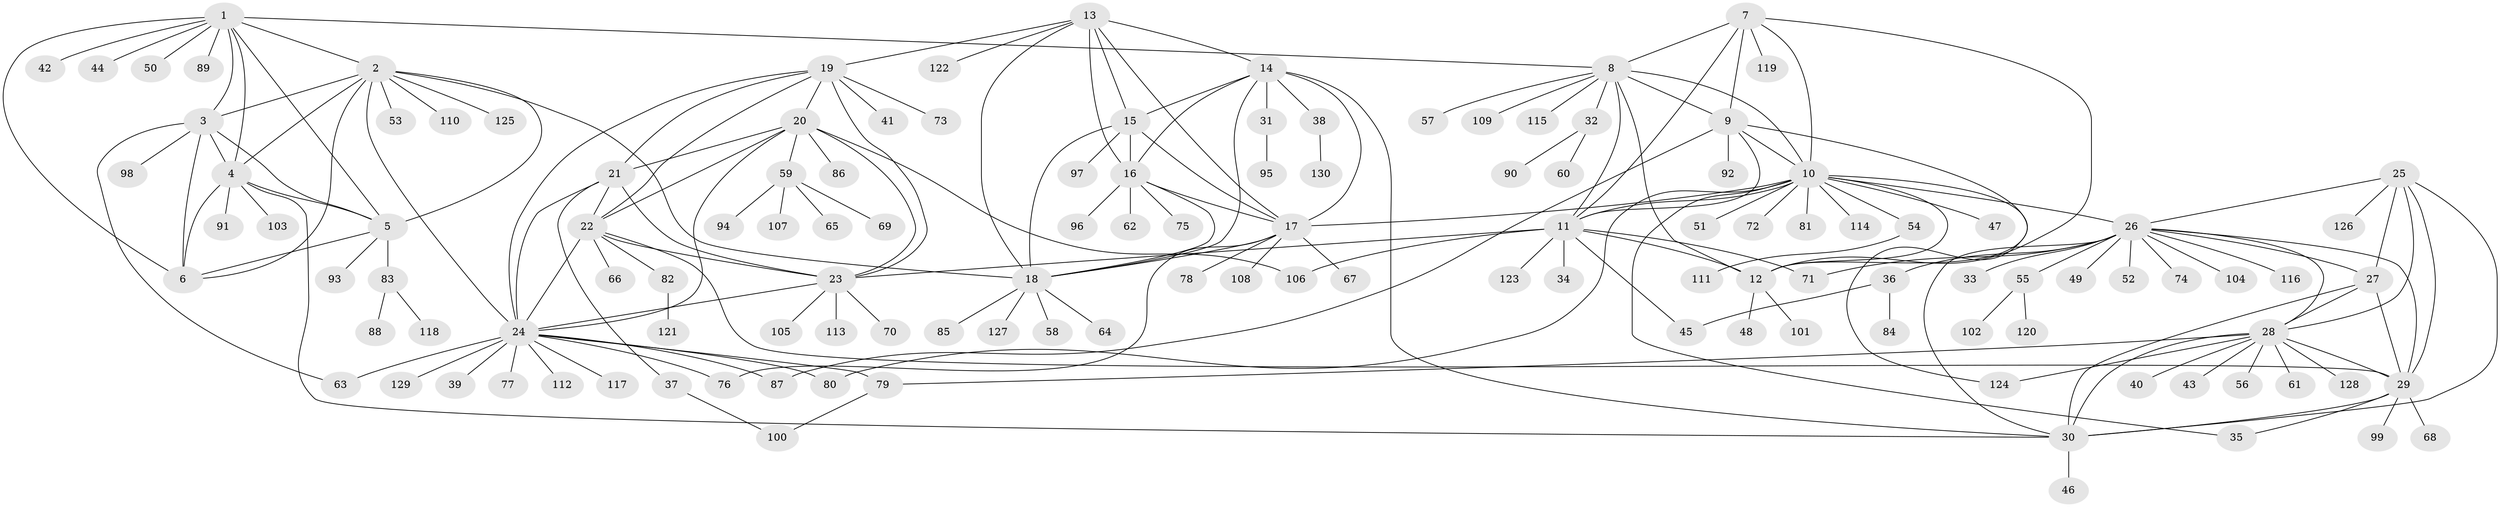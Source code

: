 // coarse degree distribution, {8: 0.07692307692307693, 2: 0.1346153846153846, 5: 0.057692307692307696, 6: 0.11538461538461539, 12: 0.019230769230769232, 7: 0.1346153846153846, 9: 0.038461538461538464, 4: 0.038461538461538464, 1: 0.36538461538461536, 3: 0.019230769230769232}
// Generated by graph-tools (version 1.1) at 2025/52/03/04/25 22:52:42]
// undirected, 130 vertices, 196 edges
graph export_dot {
  node [color=gray90,style=filled];
  1;
  2;
  3;
  4;
  5;
  6;
  7;
  8;
  9;
  10;
  11;
  12;
  13;
  14;
  15;
  16;
  17;
  18;
  19;
  20;
  21;
  22;
  23;
  24;
  25;
  26;
  27;
  28;
  29;
  30;
  31;
  32;
  33;
  34;
  35;
  36;
  37;
  38;
  39;
  40;
  41;
  42;
  43;
  44;
  45;
  46;
  47;
  48;
  49;
  50;
  51;
  52;
  53;
  54;
  55;
  56;
  57;
  58;
  59;
  60;
  61;
  62;
  63;
  64;
  65;
  66;
  67;
  68;
  69;
  70;
  71;
  72;
  73;
  74;
  75;
  76;
  77;
  78;
  79;
  80;
  81;
  82;
  83;
  84;
  85;
  86;
  87;
  88;
  89;
  90;
  91;
  92;
  93;
  94;
  95;
  96;
  97;
  98;
  99;
  100;
  101;
  102;
  103;
  104;
  105;
  106;
  107;
  108;
  109;
  110;
  111;
  112;
  113;
  114;
  115;
  116;
  117;
  118;
  119;
  120;
  121;
  122;
  123;
  124;
  125;
  126;
  127;
  128;
  129;
  130;
  1 -- 2;
  1 -- 3;
  1 -- 4;
  1 -- 5;
  1 -- 6;
  1 -- 8;
  1 -- 42;
  1 -- 44;
  1 -- 50;
  1 -- 89;
  2 -- 3;
  2 -- 4;
  2 -- 5;
  2 -- 6;
  2 -- 18;
  2 -- 24;
  2 -- 53;
  2 -- 110;
  2 -- 125;
  3 -- 4;
  3 -- 5;
  3 -- 6;
  3 -- 63;
  3 -- 98;
  4 -- 5;
  4 -- 6;
  4 -- 30;
  4 -- 91;
  4 -- 103;
  5 -- 6;
  5 -- 83;
  5 -- 93;
  7 -- 8;
  7 -- 9;
  7 -- 10;
  7 -- 11;
  7 -- 12;
  7 -- 119;
  8 -- 9;
  8 -- 10;
  8 -- 11;
  8 -- 12;
  8 -- 32;
  8 -- 57;
  8 -- 109;
  8 -- 115;
  9 -- 10;
  9 -- 11;
  9 -- 12;
  9 -- 87;
  9 -- 92;
  10 -- 11;
  10 -- 12;
  10 -- 17;
  10 -- 26;
  10 -- 35;
  10 -- 47;
  10 -- 51;
  10 -- 54;
  10 -- 72;
  10 -- 80;
  10 -- 81;
  10 -- 114;
  10 -- 124;
  11 -- 12;
  11 -- 23;
  11 -- 34;
  11 -- 45;
  11 -- 71;
  11 -- 106;
  11 -- 123;
  12 -- 48;
  12 -- 101;
  13 -- 14;
  13 -- 15;
  13 -- 16;
  13 -- 17;
  13 -- 18;
  13 -- 19;
  13 -- 122;
  14 -- 15;
  14 -- 16;
  14 -- 17;
  14 -- 18;
  14 -- 30;
  14 -- 31;
  14 -- 38;
  15 -- 16;
  15 -- 17;
  15 -- 18;
  15 -- 97;
  16 -- 17;
  16 -- 18;
  16 -- 62;
  16 -- 75;
  16 -- 96;
  17 -- 18;
  17 -- 67;
  17 -- 76;
  17 -- 78;
  17 -- 108;
  18 -- 58;
  18 -- 64;
  18 -- 85;
  18 -- 127;
  19 -- 20;
  19 -- 21;
  19 -- 22;
  19 -- 23;
  19 -- 24;
  19 -- 41;
  19 -- 73;
  20 -- 21;
  20 -- 22;
  20 -- 23;
  20 -- 24;
  20 -- 59;
  20 -- 86;
  20 -- 106;
  21 -- 22;
  21 -- 23;
  21 -- 24;
  21 -- 37;
  22 -- 23;
  22 -- 24;
  22 -- 29;
  22 -- 66;
  22 -- 82;
  23 -- 24;
  23 -- 70;
  23 -- 105;
  23 -- 113;
  24 -- 39;
  24 -- 63;
  24 -- 76;
  24 -- 77;
  24 -- 79;
  24 -- 80;
  24 -- 87;
  24 -- 112;
  24 -- 117;
  24 -- 129;
  25 -- 26;
  25 -- 27;
  25 -- 28;
  25 -- 29;
  25 -- 30;
  25 -- 126;
  26 -- 27;
  26 -- 28;
  26 -- 29;
  26 -- 30;
  26 -- 33;
  26 -- 36;
  26 -- 49;
  26 -- 52;
  26 -- 55;
  26 -- 71;
  26 -- 74;
  26 -- 104;
  26 -- 116;
  27 -- 28;
  27 -- 29;
  27 -- 30;
  28 -- 29;
  28 -- 30;
  28 -- 40;
  28 -- 43;
  28 -- 56;
  28 -- 61;
  28 -- 79;
  28 -- 124;
  28 -- 128;
  29 -- 30;
  29 -- 35;
  29 -- 68;
  29 -- 99;
  30 -- 46;
  31 -- 95;
  32 -- 60;
  32 -- 90;
  36 -- 45;
  36 -- 84;
  37 -- 100;
  38 -- 130;
  54 -- 111;
  55 -- 102;
  55 -- 120;
  59 -- 65;
  59 -- 69;
  59 -- 94;
  59 -- 107;
  79 -- 100;
  82 -- 121;
  83 -- 88;
  83 -- 118;
}
